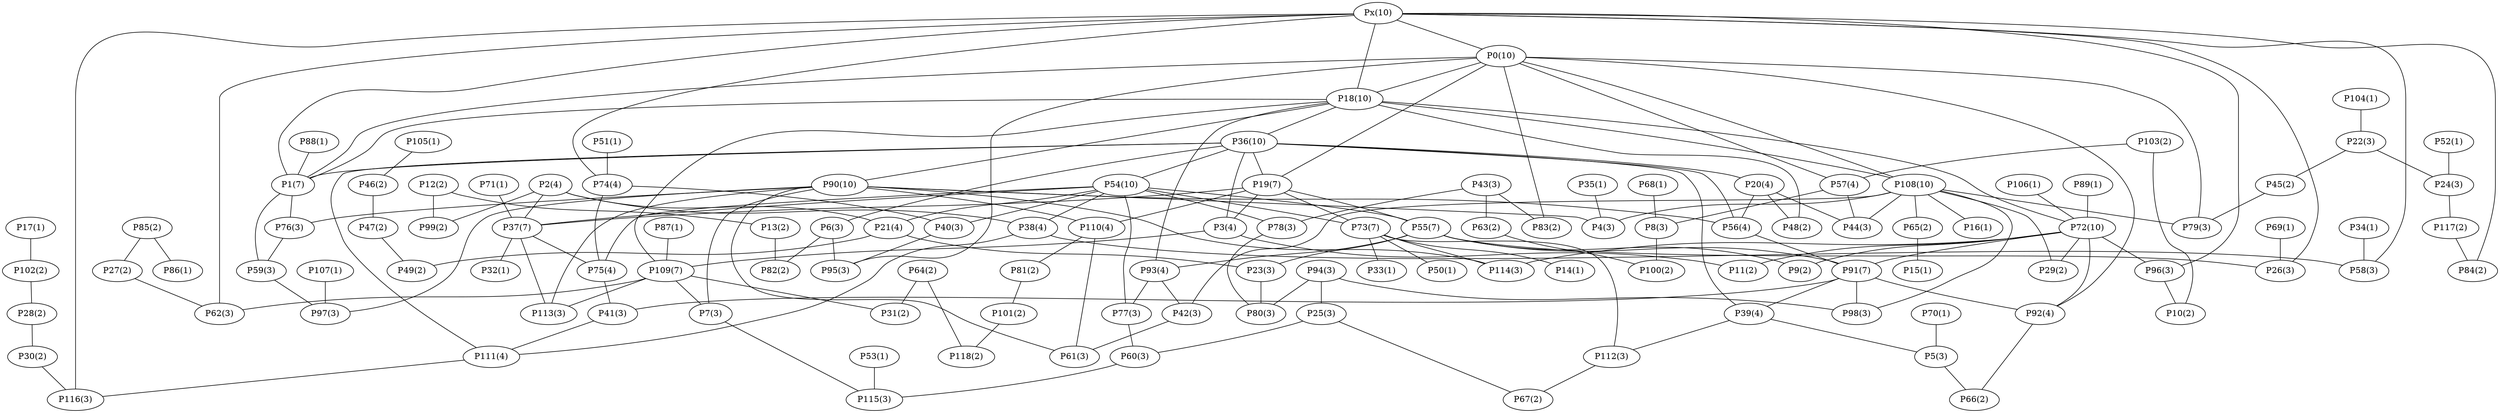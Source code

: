 graph network {
	"Px(10)";
	"P18(10)";
	"P0(10)";
	"P1(7)";
	"P74(4)";
	"P58(3)";
	"P26(3)";
	"P96(3)";
	"P62(3)";
	"P116(3)";
	"P84(2)";
	"P17(1)";
	"P102(2)";
	"P68(1)";
	"P8(3)";
	"P34(1)";
	"P51(1)";
	"P85(2)";
	"P86(1)";
	"P27(2)";
	"P28(2)";
	"P69(1)";
	"P35(1)";
	"P4(3)";
	"P52(1)";
	"P24(3)";
	"P103(2)";
	"P57(4)";
	"P10(2)";
	"P70(1)";
	"P5(3)";
	"P87(1)";
	"P109(7)";
	"P53(1)";
	"P115(3)";
	"P19(7)";
	"P108(10)";
	"P92(4)";
	"P79(3)";
	"P83(2)";
	"P95(3)";
	"P104(1)";
	"P22(3)";
	"P71(1)";
	"P37(7)";
	"P88(1)";
	"P36(10)";
	"P72(10)";
	"P90(10)";
	"P93(4)";
	"P48(2)";
	"P105(1)";
	"P46(2)";
	"P89(1)";
	"P20(4)";
	"P3(4)";
	"P54(10)";
	"P111(4)";
	"P39(4)";
	"P56(4)";
	"P6(3)";
	"P106(1)";
	"P76(3)";
	"P59(3)";
	"P107(1)";
	"P97(3)";
	"P38(4)";
	"P73(7)";
	"P75(4)";
	"P21(4)";
	"P55(7)";
	"P40(3)";
	"P78(3)";
	"P77(3)";
	"P110(4)";
	"P91(7)";
	"P9(2)";
	"P11(2)";
	"P114(3)";
	"P29(2)";
	"P2(4)";
	"P99(2)";
	"P32(1)";
	"P113(3)";
	"P7(3)";
	"P61(3)";
	"P44(3)";
	"P23(3)";
	"P42(3)";
	"P98(3)";
	"P16(1)";
	"P65(2)";
	"P112(3)";
	"P33(1)";
	"P14(1)";
	"P50(1)";
	"P49(2)";
	"P41(3)";
	"P45(2)";
	"P31(2)";
	"P66(2)";
	"P80(3)";
	"P81(2)";
	"P82(2)";
	"P117(2)";
	"P94(3)";
	"P25(3)";
	"P60(3)";
	"P67(2)";
	"P100(2)";
	"P43(3)";
	"P63(2)";
	"P30(2)";
	"P47(2)";
	"P64(2)";
	"P118(2)";
	"P12(2)";
	"P13(2)";
	"P15(1)";
	"P101(2)";
	"Px(10)" -- "P18(10)";
	"Px(10)" -- "P0(10)";
	"Px(10)" -- "P1(7)";
	"Px(10)" -- "P74(4)";
	"Px(10)" -- "P58(3)";
	"Px(10)" -- "P26(3)";
	"Px(10)" -- "P96(3)";
	"Px(10)" -- "P62(3)";
	"Px(10)" -- "P116(3)";
	"Px(10)" -- "P84(2)";
	"P17(1)" -- "P102(2)";
	"P68(1)" -- "P8(3)";
	"P34(1)" -- "P58(3)";
	"P51(1)" -- "P74(4)";
	"P85(2)" -- "P86(1)";
	"P85(2)" -- "P27(2)";
	"P102(2)" -- "P28(2)";
	"P69(1)" -- "P26(3)";
	"P35(1)" -- "P4(3)";
	"P52(1)" -- "P24(3)";
	"P103(2)" -- "P57(4)";
	"P103(2)" -- "P10(2)";
	"P70(1)" -- "P5(3)";
	"P87(1)" -- "P109(7)";
	"P53(1)" -- "P115(3)";
	"P0(10)" -- "P1(7)";
	"P0(10)" -- "P18(10)";
	"P0(10)" -- "P19(7)";
	"P0(10)" -- "P57(4)";
	"P0(10)" -- "P108(10)";
	"P0(10)" -- "P92(4)";
	"P0(10)" -- "P79(3)";
	"P0(10)" -- "P83(2)";
	"P0(10)" -- "P95(3)";
	"P104(1)" -- "P22(3)";
	"P71(1)" -- "P37(7)";
	"P88(1)" -- "P1(7)";
	"P18(10)" -- "P1(7)";
	"P18(10)" -- "P36(10)";
	"P18(10)" -- "P72(10)";
	"P18(10)" -- "P90(10)";
	"P18(10)" -- "P108(10)";
	"P18(10)" -- "P109(7)";
	"P18(10)" -- "P93(4)";
	"P18(10)" -- "P48(2)";
	"P105(1)" -- "P46(2)";
	"P89(1)" -- "P72(10)";
	"P36(10)" -- "P1(7)";
	"P36(10)" -- "P19(7)";
	"P36(10)" -- "P20(4)";
	"P36(10)" -- "P3(4)";
	"P36(10)" -- "P54(10)";
	"P36(10)" -- "P111(4)";
	"P36(10)" -- "P39(4)";
	"P36(10)" -- "P56(4)";
	"P36(10)" -- "P6(3)";
	"P106(1)" -- "P72(10)";
	"P1(7)" -- "P76(3)";
	"P1(7)" -- "P59(3)";
	"P107(1)" -- "P97(3)";
	"P54(10)" -- "P38(4)";
	"P54(10)" -- "P73(7)";
	"P54(10)" -- "P75(4)";
	"P54(10)" -- "P37(7)";
	"P54(10)" -- "P21(4)";
	"P54(10)" -- "P55(7)";
	"P54(10)" -- "P40(3)";
	"P54(10)" -- "P78(3)";
	"P54(10)" -- "P77(3)";
	"P19(7)" -- "P3(4)";
	"P19(7)" -- "P55(7)";
	"P19(7)" -- "P73(7)";
	"P19(7)" -- "P37(7)";
	"P19(7)" -- "P110(4)";
	"P72(10)" -- "P91(7)";
	"P72(10)" -- "P9(2)";
	"P72(10)" -- "P11(2)";
	"P72(10)" -- "P96(3)";
	"P72(10)" -- "P114(3)";
	"P72(10)" -- "P29(2)";
	"P72(10)" -- "P92(4)";
	"P2(4)" -- "P37(7)";
	"P2(4)" -- "P38(4)";
	"P2(4)" -- "P99(2)";
	"P2(4)" -- "P21(4)";
	"P37(7)" -- "P75(4)";
	"P37(7)" -- "P32(1)";
	"P37(7)" -- "P113(3)";
	"P90(10)" -- "P56(4)";
	"P90(10)" -- "P7(3)";
	"P90(10)" -- "P61(3)";
	"P90(10)" -- "P4(3)";
	"P90(10)" -- "P113(3)";
	"P90(10)" -- "P97(3)";
	"P90(10)" -- "P114(3)";
	"P90(10)" -- "P110(4)";
	"P90(10)" -- "P76(3)";
	"P20(4)" -- "P56(4)";
	"P20(4)" -- "P48(2)";
	"P20(4)" -- "P44(3)";
	"P55(7)" -- "P9(2)";
	"P55(7)" -- "P23(3)";
	"P55(7)" -- "P91(7)";
	"P55(7)" -- "P26(3)";
	"P55(7)" -- "P93(4)";
	"P3(4)" -- "P11(2)";
	"P3(4)" -- "P109(7)";
	"P108(10)" -- "P42(3)";
	"P108(10)" -- "P29(2)";
	"P108(10)" -- "P98(3)";
	"P108(10)" -- "P44(3)";
	"P108(10)" -- "P16(1)";
	"P108(10)" -- "P65(2)";
	"P108(10)" -- "P4(3)";
	"P108(10)" -- "P79(3)";
	"P73(7)" -- "P112(3)";
	"P73(7)" -- "P33(1)";
	"P73(7)" -- "P14(1)";
	"P73(7)" -- "P50(1)";
	"P73(7)" -- "P114(3)";
	"P38(4)" -- "P58(3)";
	"P38(4)" -- "P111(4)";
	"P21(4)" -- "P23(3)";
	"P21(4)" -- "P49(2)";
	"P56(4)" -- "P91(7)";
	"P91(7)" -- "P41(3)";
	"P91(7)" -- "P39(4)";
	"P91(7)" -- "P92(4)";
	"P91(7)" -- "P98(3)";
	"P39(4)" -- "P5(3)";
	"P39(4)" -- "P112(3)";
	"P74(4)" -- "P75(4)";
	"P74(4)" -- "P40(3)";
	"P22(3)" -- "P24(3)";
	"P22(3)" -- "P45(2)";
	"P109(7)" -- "P62(3)";
	"P109(7)" -- "P113(3)";
	"P109(7)" -- "P7(3)";
	"P109(7)" -- "P31(2)";
	"P5(3)" -- "P66(2)";
	"P57(4)" -- "P8(3)";
	"P57(4)" -- "P44(3)";
	"P92(4)" -- "P66(2)";
	"P40(3)" -- "P95(3)";
	"P23(3)" -- "P80(3)";
	"P75(4)" -- "P41(3)";
	"P110(4)" -- "P61(3)";
	"P110(4)" -- "P81(2)";
	"P6(3)" -- "P82(2)";
	"P6(3)" -- "P95(3)";
	"P41(3)" -- "P111(4)";
	"P93(4)" -- "P42(3)";
	"P93(4)" -- "P77(3)";
	"P24(3)" -- "P117(2)";
	"P76(3)" -- "P59(3)";
	"P7(3)" -- "P115(3)";
	"P59(3)" -- "P97(3)";
	"P42(3)" -- "P61(3)";
	"P94(3)" -- "P98(3)";
	"P94(3)" -- "P80(3)";
	"P94(3)" -- "P25(3)";
	"P111(4)" -- "P116(3)";
	"P25(3)" -- "P60(3)";
	"P25(3)" -- "P67(2)";
	"P77(3)" -- "P60(3)";
	"P60(3)" -- "P115(3)";
	"P112(3)" -- "P67(2)";
	"P8(3)" -- "P100(2)";
	"P43(3)" -- "P78(3)";
	"P43(3)" -- "P63(2)";
	"P43(3)" -- "P83(2)";
	"P78(3)" -- "P80(3)";
	"P27(2)" -- "P62(3)";
	"P96(3)" -- "P10(2)";
	"P28(2)" -- "P30(2)";
	"P45(2)" -- "P79(3)";
	"P63(2)" -- "P100(2)";
	"P46(2)" -- "P47(2)";
	"P30(2)" -- "P116(3)";
	"P47(2)" -- "P49(2)";
	"P64(2)" -- "P31(2)";
	"P64(2)" -- "P118(2)";
	"P12(2)" -- "P13(2)";
	"P12(2)" -- "P99(2)";
	"P65(2)" -- "P15(1)";
	"P13(2)" -- "P82(2)";
	"P117(2)" -- "P84(2)";
	"P81(2)" -- "P101(2)";
	"P101(2)" -- "P118(2)";
}